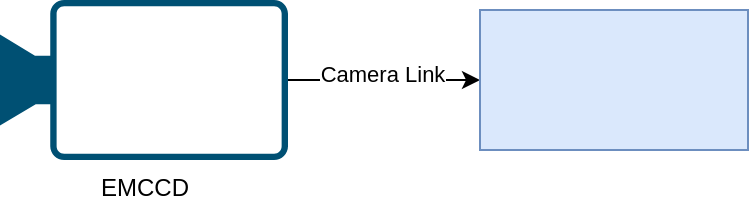 <mxfile version="24.4.10" type="github">
  <diagram name="Page-1" id="4E8xtkN0gr5tiTVEeJDc">
    <mxGraphModel dx="1221" dy="772" grid="1" gridSize="10" guides="1" tooltips="1" connect="1" arrows="1" fold="1" page="1" pageScale="1" pageWidth="2400" pageHeight="1920" math="0" shadow="0">
      <root>
        <mxCell id="0" />
        <mxCell id="1" parent="0" />
        <mxCell id="6pNwGbmPEKZb-JydlJ8d-4" value="" style="edgeStyle=orthogonalEdgeStyle;rounded=0;orthogonalLoop=1;jettySize=auto;html=1;" edge="1" parent="1" source="6pNwGbmPEKZb-JydlJ8d-1" target="6pNwGbmPEKZb-JydlJ8d-3">
          <mxGeometry relative="1" as="geometry" />
        </mxCell>
        <mxCell id="6pNwGbmPEKZb-JydlJ8d-5" value="Camera Link" style="edgeLabel;html=1;align=center;verticalAlign=middle;resizable=0;points=[];" vertex="1" connectable="0" parent="6pNwGbmPEKZb-JydlJ8d-4">
          <mxGeometry x="-0.022" y="3" relative="1" as="geometry">
            <mxPoint as="offset" />
          </mxGeometry>
        </mxCell>
        <mxCell id="6pNwGbmPEKZb-JydlJ8d-1" value="EMCCD" style="points=[[0,0.5,0],[0.19,0.02,0],[0.59,0,0],[0.985,0.02,0],[1,0.5,0],[0.985,0.98,0],[0.59,1,0],[0.19,0.98,0]];verticalLabelPosition=bottom;sketch=0;html=1;verticalAlign=top;aspect=fixed;align=center;pointerEvents=1;shape=mxgraph.cisco19.camera;fillColor=#005073;strokeColor=none;" vertex="1" parent="1">
          <mxGeometry x="300" y="320" width="144" height="80" as="geometry" />
        </mxCell>
        <mxCell id="6pNwGbmPEKZb-JydlJ8d-3" value="" style="whiteSpace=wrap;html=1;verticalAlign=top;fillColor=#dae8fc;strokeColor=#6c8ebf;sketch=0;pointerEvents=1;" vertex="1" parent="1">
          <mxGeometry x="540" y="325" width="134" height="70" as="geometry" />
        </mxCell>
      </root>
    </mxGraphModel>
  </diagram>
</mxfile>
